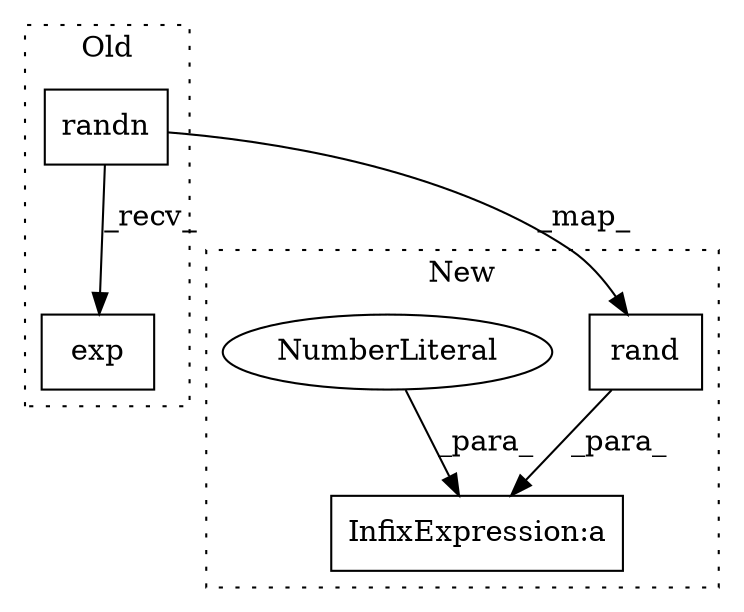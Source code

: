 digraph G {
subgraph cluster0 {
1 [label="randn" a="32" s="2040,2053" l="6,1" shape="box"];
5 [label="exp" a="32" s="2638" l="5" shape="box"];
label = "Old";
style="dotted";
}
subgraph cluster1 {
2 [label="rand" a="32" s="1542,1554" l="5,1" shape="box"];
3 [label="InfixExpression:a" a="27" s="1533" l="3" shape="box"];
4 [label="NumberLiteral" a="34" s="1530" l="3" shape="ellipse"];
label = "New";
style="dotted";
}
1 -> 5 [label="_recv_"];
1 -> 2 [label="_map_"];
2 -> 3 [label="_para_"];
4 -> 3 [label="_para_"];
}